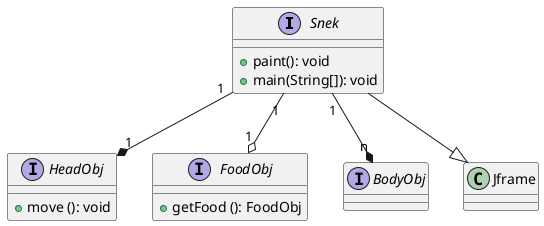 @startuml

interface Snek {

    + paint(): void
    + main(String[]): void
}

interface HeadObj {
    +move (): void
   

}

interface FoodObj {
    +getFood (): FoodObj

}
interface BodyObj {

}




Snek "1" --* "n" BodyObj
Snek "1" --* "1" HeadObj
Snek "1" --o "1" FoodObj
Snek  --|> Jframe
@enduml

@startuml

interface Snek {

    + paint(): void
    + main(String[]): void
}

interface HeadObj {
    +move (): void
   

}

interface FoodObj {
    +getFood (): FoodObj

}
interface BodyObj {

}




Snek "1" --* "n" BodyObj
Snek "1" --* "1" HeadObj
Snek "1" --o "1" FoodObj
Snek  --|> Jframe
@enduml

GameStart ..> Img
HeadObj ..> Img